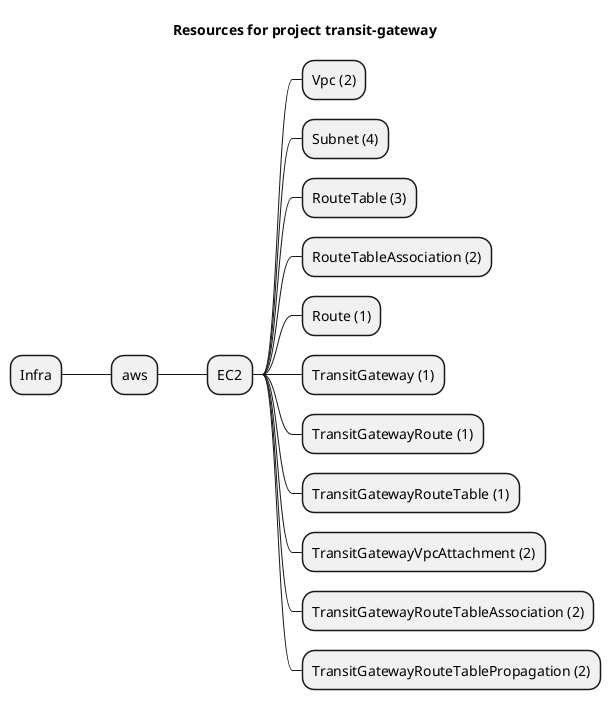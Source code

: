 @startmindmap
title Resources for project transit-gateway
skinparam monochrome true
+ Infra
++ aws
+++ EC2
++++ Vpc (2)
++++ Subnet (4)
++++ RouteTable (3)
++++ RouteTableAssociation (2)
++++ Route (1)
++++ TransitGateway (1)
++++ TransitGatewayRoute (1)
++++ TransitGatewayRouteTable (1)
++++ TransitGatewayVpcAttachment (2)
++++ TransitGatewayRouteTableAssociation (2)
++++ TransitGatewayRouteTablePropagation (2)
@endmindmap